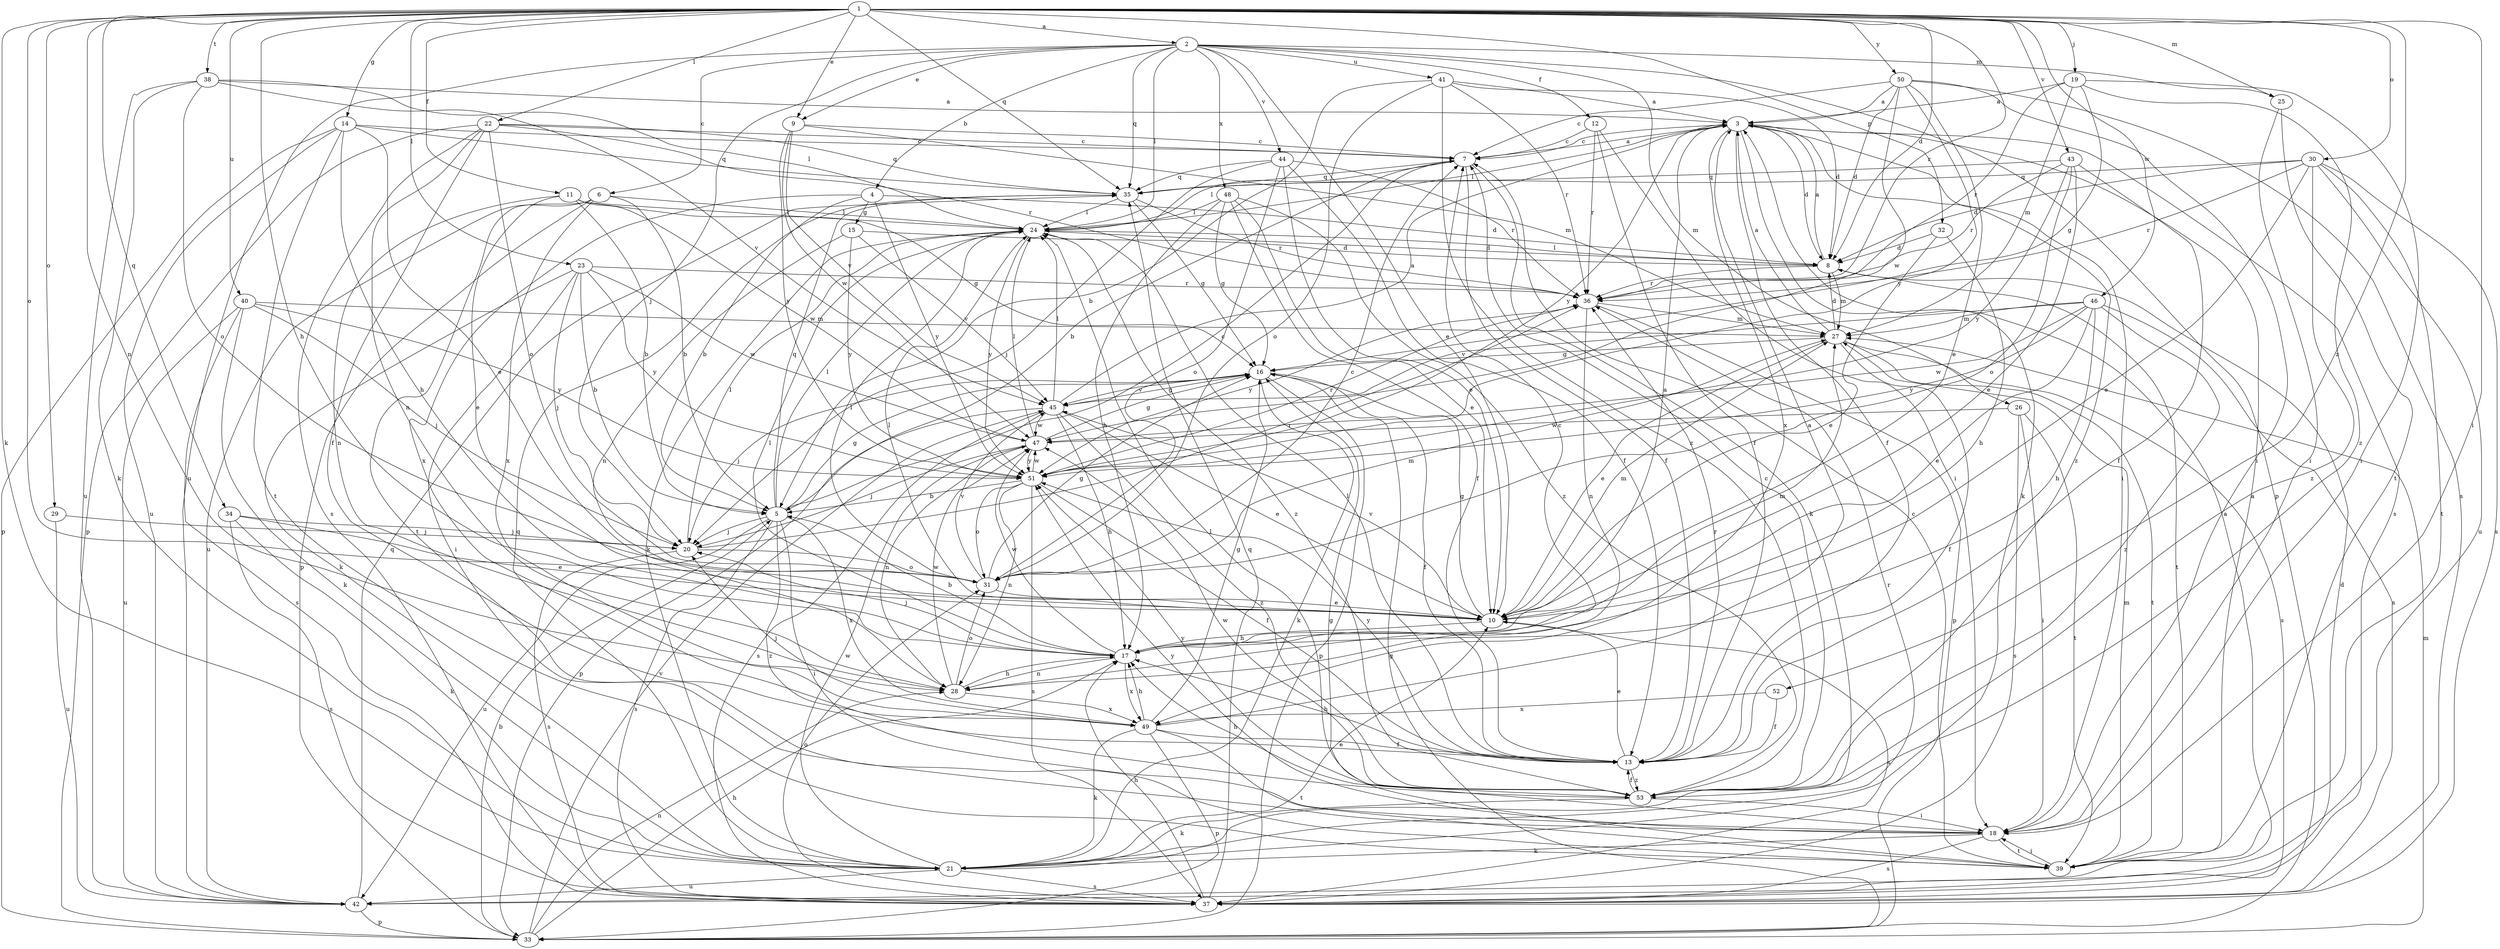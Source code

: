 strict digraph  {
	1 -> 2 [label=a];
	7 -> 3 [label=a];
	8 -> 3 [label=a];
	17 -> 3 [label=a];
	19 -> 3 [label=a];
	27 -> 3 [label=a];
	38 -> 3 [label=a];
	39 -> 3 [label=a];
	41 -> 3 [label=a];
	42 -> 3 [label=a];
	45 -> 3 [label=a];
	49 -> 3 [label=a];
	50 -> 3 [label=a];
	2 -> 4 [label=b];
	4 -> 5 [label=b];
	6 -> 5 [label=b];
	7 -> 5 [label=b];
	11 -> 5 [label=b];
	17 -> 5 [label=b];
	23 -> 5 [label=b];
	33 -> 5 [label=b];
	41 -> 5 [label=b];
	51 -> 5 [label=b];
	2 -> 6 [label=c];
	3 -> 7 [label=c];
	5 -> 7 [label=c];
	9 -> 7 [label=c];
	12 -> 7 [label=c];
	14 -> 7 [label=c];
	22 -> 7 [label=c];
	28 -> 7 [label=c];
	31 -> 7 [label=c];
	39 -> 7 [label=c];
	50 -> 7 [label=c];
	53 -> 7 [label=c];
	1 -> 8 [label=d];
	3 -> 8 [label=d];
	4 -> 8 [label=d];
	15 -> 8 [label=d];
	24 -> 8 [label=d];
	27 -> 8 [label=d];
	30 -> 8 [label=d];
	32 -> 8 [label=d];
	37 -> 8 [label=d];
	41 -> 8 [label=d];
	50 -> 8 [label=d];
	1 -> 9 [label=e];
	2 -> 9 [label=e];
	2 -> 10 [label=e];
	11 -> 10 [label=e];
	13 -> 10 [label=e];
	14 -> 10 [label=e];
	21 -> 10 [label=e];
	27 -> 10 [label=e];
	30 -> 10 [label=e];
	31 -> 10 [label=e];
	32 -> 10 [label=e];
	34 -> 10 [label=e];
	43 -> 10 [label=e];
	44 -> 10 [label=e];
	45 -> 10 [label=e];
	46 -> 10 [label=e];
	48 -> 10 [label=e];
	50 -> 10 [label=e];
	1 -> 11 [label=f];
	2 -> 12 [label=f];
	3 -> 13 [label=f];
	7 -> 13 [label=f];
	12 -> 13 [label=f];
	16 -> 13 [label=f];
	22 -> 13 [label=f];
	27 -> 13 [label=f];
	43 -> 13 [label=f];
	44 -> 13 [label=f];
	48 -> 13 [label=f];
	49 -> 13 [label=f];
	51 -> 13 [label=f];
	52 -> 13 [label=f];
	53 -> 13 [label=f];
	1 -> 14 [label=g];
	4 -> 15 [label=g];
	5 -> 16 [label=g];
	10 -> 16 [label=g];
	11 -> 16 [label=g];
	19 -> 16 [label=g];
	27 -> 16 [label=g];
	31 -> 16 [label=g];
	33 -> 16 [label=g];
	35 -> 16 [label=g];
	39 -> 16 [label=g];
	45 -> 16 [label=g];
	47 -> 16 [label=g];
	48 -> 16 [label=g];
	49 -> 16 [label=g];
	1 -> 17 [label=h];
	10 -> 17 [label=h];
	13 -> 17 [label=h];
	14 -> 17 [label=h];
	28 -> 17 [label=h];
	32 -> 17 [label=h];
	33 -> 17 [label=h];
	37 -> 17 [label=h];
	45 -> 17 [label=h];
	46 -> 17 [label=h];
	48 -> 17 [label=h];
	49 -> 17 [label=h];
	53 -> 17 [label=h];
	1 -> 18 [label=i];
	3 -> 18 [label=i];
	5 -> 18 [label=i];
	12 -> 18 [label=i];
	19 -> 18 [label=i];
	23 -> 18 [label=i];
	25 -> 18 [label=i];
	26 -> 18 [label=i];
	39 -> 18 [label=i];
	50 -> 18 [label=i];
	53 -> 18 [label=i];
	1 -> 19 [label=j];
	2 -> 20 [label=j];
	5 -> 20 [label=j];
	16 -> 20 [label=j];
	17 -> 20 [label=j];
	23 -> 20 [label=j];
	29 -> 20 [label=j];
	34 -> 20 [label=j];
	40 -> 20 [label=j];
	44 -> 20 [label=j];
	47 -> 20 [label=j];
	49 -> 20 [label=j];
	1 -> 21 [label=k];
	3 -> 21 [label=k];
	7 -> 21 [label=k];
	16 -> 21 [label=k];
	18 -> 21 [label=k];
	23 -> 21 [label=k];
	24 -> 21 [label=k];
	34 -> 21 [label=k];
	38 -> 21 [label=k];
	40 -> 21 [label=k];
	49 -> 21 [label=k];
	53 -> 21 [label=k];
	1 -> 22 [label=l];
	1 -> 23 [label=l];
	2 -> 24 [label=l];
	3 -> 24 [label=l];
	5 -> 24 [label=l];
	6 -> 24 [label=l];
	7 -> 24 [label=l];
	8 -> 24 [label=l];
	10 -> 24 [label=l];
	11 -> 24 [label=l];
	13 -> 24 [label=l];
	17 -> 24 [label=l];
	18 -> 24 [label=l];
	20 -> 24 [label=l];
	31 -> 24 [label=l];
	35 -> 24 [label=l];
	38 -> 24 [label=l];
	45 -> 24 [label=l];
	47 -> 24 [label=l];
	48 -> 24 [label=l];
	1 -> 25 [label=m];
	2 -> 25 [label=m];
	2 -> 26 [label=m];
	8 -> 27 [label=m];
	9 -> 27 [label=m];
	10 -> 27 [label=m];
	17 -> 27 [label=m];
	19 -> 27 [label=m];
	31 -> 27 [label=m];
	33 -> 27 [label=m];
	36 -> 27 [label=m];
	39 -> 27 [label=m];
	40 -> 27 [label=m];
	46 -> 27 [label=m];
	1 -> 28 [label=n];
	11 -> 28 [label=n];
	15 -> 28 [label=n];
	17 -> 28 [label=n];
	22 -> 28 [label=n];
	33 -> 28 [label=n];
	36 -> 28 [label=n];
	47 -> 28 [label=n];
	51 -> 28 [label=n];
	1 -> 29 [label=o];
	1 -> 30 [label=o];
	1 -> 31 [label=o];
	20 -> 31 [label=o];
	22 -> 31 [label=o];
	28 -> 31 [label=o];
	37 -> 31 [label=o];
	38 -> 31 [label=o];
	41 -> 31 [label=o];
	43 -> 31 [label=o];
	44 -> 31 [label=o];
	51 -> 31 [label=o];
	1 -> 32 [label=p];
	2 -> 33 [label=p];
	6 -> 33 [label=p];
	14 -> 33 [label=p];
	16 -> 33 [label=p];
	22 -> 33 [label=p];
	36 -> 33 [label=p];
	42 -> 33 [label=p];
	45 -> 33 [label=p];
	49 -> 33 [label=p];
	1 -> 34 [label=q];
	1 -> 35 [label=q];
	2 -> 35 [label=q];
	5 -> 35 [label=q];
	7 -> 35 [label=q];
	14 -> 35 [label=q];
	21 -> 35 [label=q];
	22 -> 35 [label=q];
	30 -> 35 [label=q];
	37 -> 35 [label=q];
	42 -> 35 [label=q];
	43 -> 35 [label=q];
	44 -> 35 [label=q];
	1 -> 36 [label=r];
	8 -> 36 [label=r];
	12 -> 36 [label=r];
	13 -> 36 [label=r];
	19 -> 36 [label=r];
	20 -> 36 [label=r];
	21 -> 36 [label=r];
	22 -> 36 [label=r];
	23 -> 36 [label=r];
	30 -> 36 [label=r];
	35 -> 36 [label=r];
	41 -> 36 [label=r];
	43 -> 36 [label=r];
	44 -> 36 [label=r];
	51 -> 36 [label=r];
	3 -> 37 [label=s];
	5 -> 37 [label=s];
	10 -> 37 [label=s];
	18 -> 37 [label=s];
	20 -> 37 [label=s];
	21 -> 37 [label=s];
	22 -> 37 [label=s];
	26 -> 37 [label=s];
	27 -> 37 [label=s];
	30 -> 37 [label=s];
	34 -> 37 [label=s];
	40 -> 37 [label=s];
	45 -> 37 [label=s];
	46 -> 37 [label=s];
	50 -> 37 [label=s];
	51 -> 37 [label=s];
	1 -> 38 [label=t];
	6 -> 39 [label=t];
	8 -> 39 [label=t];
	14 -> 39 [label=t];
	18 -> 39 [label=t];
	25 -> 39 [label=t];
	26 -> 39 [label=t];
	27 -> 39 [label=t];
	30 -> 39 [label=t];
	49 -> 39 [label=t];
	1 -> 40 [label=u];
	2 -> 41 [label=u];
	2 -> 42 [label=u];
	5 -> 42 [label=u];
	6 -> 42 [label=u];
	14 -> 42 [label=u];
	21 -> 42 [label=u];
	29 -> 42 [label=u];
	30 -> 42 [label=u];
	38 -> 42 [label=u];
	40 -> 42 [label=u];
	1 -> 43 [label=v];
	2 -> 44 [label=v];
	9 -> 45 [label=v];
	10 -> 45 [label=v];
	15 -> 45 [label=v];
	16 -> 45 [label=v];
	31 -> 45 [label=v];
	33 -> 45 [label=v];
	38 -> 45 [label=v];
	46 -> 45 [label=v];
	1 -> 46 [label=w];
	9 -> 47 [label=w];
	11 -> 47 [label=w];
	17 -> 47 [label=w];
	21 -> 47 [label=w];
	23 -> 47 [label=w];
	26 -> 47 [label=w];
	28 -> 47 [label=w];
	45 -> 47 [label=w];
	46 -> 47 [label=w];
	50 -> 47 [label=w];
	51 -> 47 [label=w];
	53 -> 47 [label=w];
	2 -> 48 [label=x];
	3 -> 49 [label=x];
	4 -> 49 [label=x];
	5 -> 49 [label=x];
	6 -> 49 [label=x];
	17 -> 49 [label=x];
	28 -> 49 [label=x];
	52 -> 49 [label=x];
	1 -> 50 [label=y];
	3 -> 51 [label=y];
	4 -> 51 [label=y];
	9 -> 51 [label=y];
	13 -> 51 [label=y];
	15 -> 51 [label=y];
	18 -> 51 [label=y];
	23 -> 51 [label=y];
	24 -> 51 [label=y];
	36 -> 51 [label=y];
	40 -> 51 [label=y];
	43 -> 51 [label=y];
	46 -> 51 [label=y];
	47 -> 51 [label=y];
	50 -> 51 [label=y];
	53 -> 51 [label=y];
	1 -> 52 [label=z];
	3 -> 53 [label=z];
	5 -> 53 [label=z];
	13 -> 53 [label=z];
	19 -> 53 [label=z];
	24 -> 53 [label=z];
	30 -> 53 [label=z];
	41 -> 53 [label=z];
	45 -> 53 [label=z];
	46 -> 53 [label=z];
	48 -> 53 [label=z];
}
